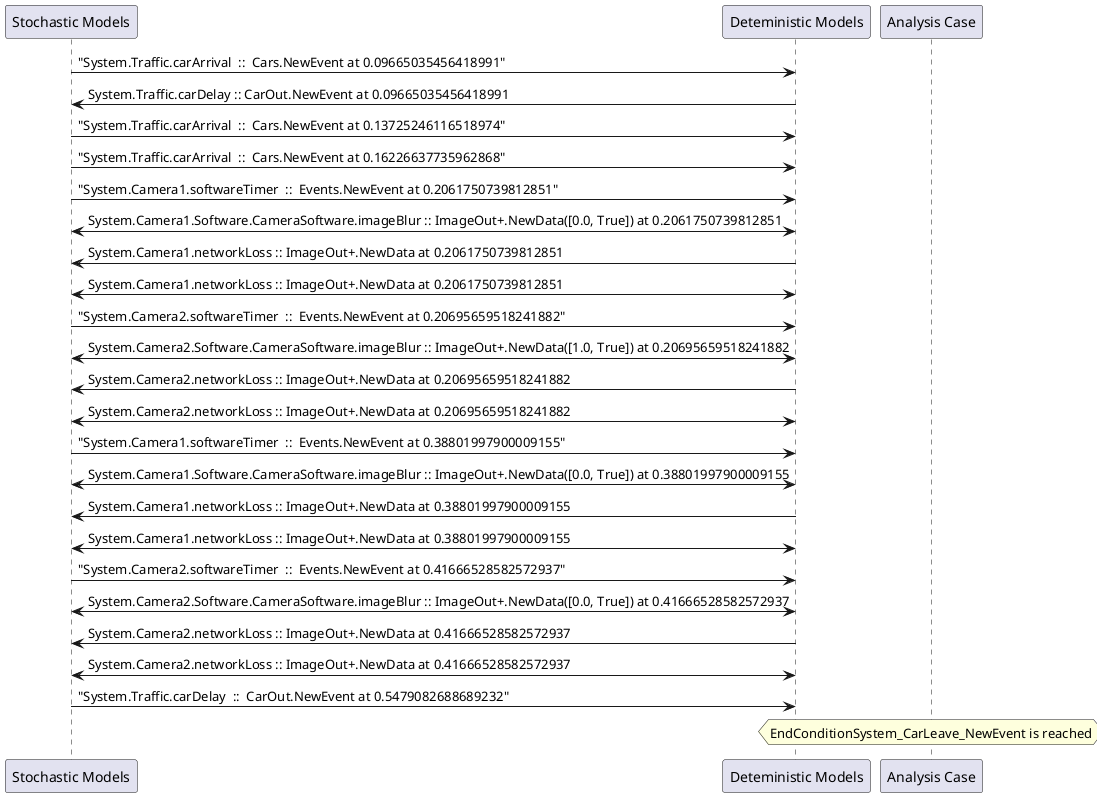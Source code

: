 
	@startuml
	participant "Stochastic Models" as stochmodel
	participant "Deteministic Models" as detmodel
	participant "Analysis Case" as analysis
	{14316_stop} stochmodel -> detmodel : "System.Traffic.carArrival  ::  Cars.NewEvent at 0.09665035456418991"
{14324_start} detmodel -> stochmodel : System.Traffic.carDelay :: CarOut.NewEvent at 0.09665035456418991
{14317_stop} stochmodel -> detmodel : "System.Traffic.carArrival  ::  Cars.NewEvent at 0.13725246116518974"
{14318_stop} stochmodel -> detmodel : "System.Traffic.carArrival  ::  Cars.NewEvent at 0.16226637735962868"
{14286_stop} stochmodel -> detmodel : "System.Camera1.softwareTimer  ::  Events.NewEvent at 0.2061750739812851"
detmodel <-> stochmodel : System.Camera1.Software.CameraSoftware.imageBlur :: ImageOut+.NewData([0.0, True]) at 0.2061750739812851
detmodel -> stochmodel : System.Camera1.networkLoss :: ImageOut+.NewData at 0.2061750739812851
detmodel <-> stochmodel : System.Camera1.networkLoss :: ImageOut+.NewData at 0.2061750739812851
{14301_stop} stochmodel -> detmodel : "System.Camera2.softwareTimer  ::  Events.NewEvent at 0.20695659518241882"
detmodel <-> stochmodel : System.Camera2.Software.CameraSoftware.imageBlur :: ImageOut+.NewData([1.0, True]) at 0.20695659518241882
detmodel -> stochmodel : System.Camera2.networkLoss :: ImageOut+.NewData at 0.20695659518241882
detmodel <-> stochmodel : System.Camera2.networkLoss :: ImageOut+.NewData at 0.20695659518241882
{14287_stop} stochmodel -> detmodel : "System.Camera1.softwareTimer  ::  Events.NewEvent at 0.38801997900009155"
detmodel <-> stochmodel : System.Camera1.Software.CameraSoftware.imageBlur :: ImageOut+.NewData([0.0, True]) at 0.38801997900009155
detmodel -> stochmodel : System.Camera1.networkLoss :: ImageOut+.NewData at 0.38801997900009155
detmodel <-> stochmodel : System.Camera1.networkLoss :: ImageOut+.NewData at 0.38801997900009155
{14302_stop} stochmodel -> detmodel : "System.Camera2.softwareTimer  ::  Events.NewEvent at 0.41666528582572937"
detmodel <-> stochmodel : System.Camera2.Software.CameraSoftware.imageBlur :: ImageOut+.NewData([0.0, True]) at 0.41666528582572937
detmodel -> stochmodel : System.Camera2.networkLoss :: ImageOut+.NewData at 0.41666528582572937
detmodel <-> stochmodel : System.Camera2.networkLoss :: ImageOut+.NewData at 0.41666528582572937
{14324_stop} stochmodel -> detmodel : "System.Traffic.carDelay  ::  CarOut.NewEvent at 0.5479082688689232"
{14324_start} <-> {14324_stop} : delay
hnote over analysis 
EndConditionSystem_CarLeave_NewEvent is reached
endnote
@enduml